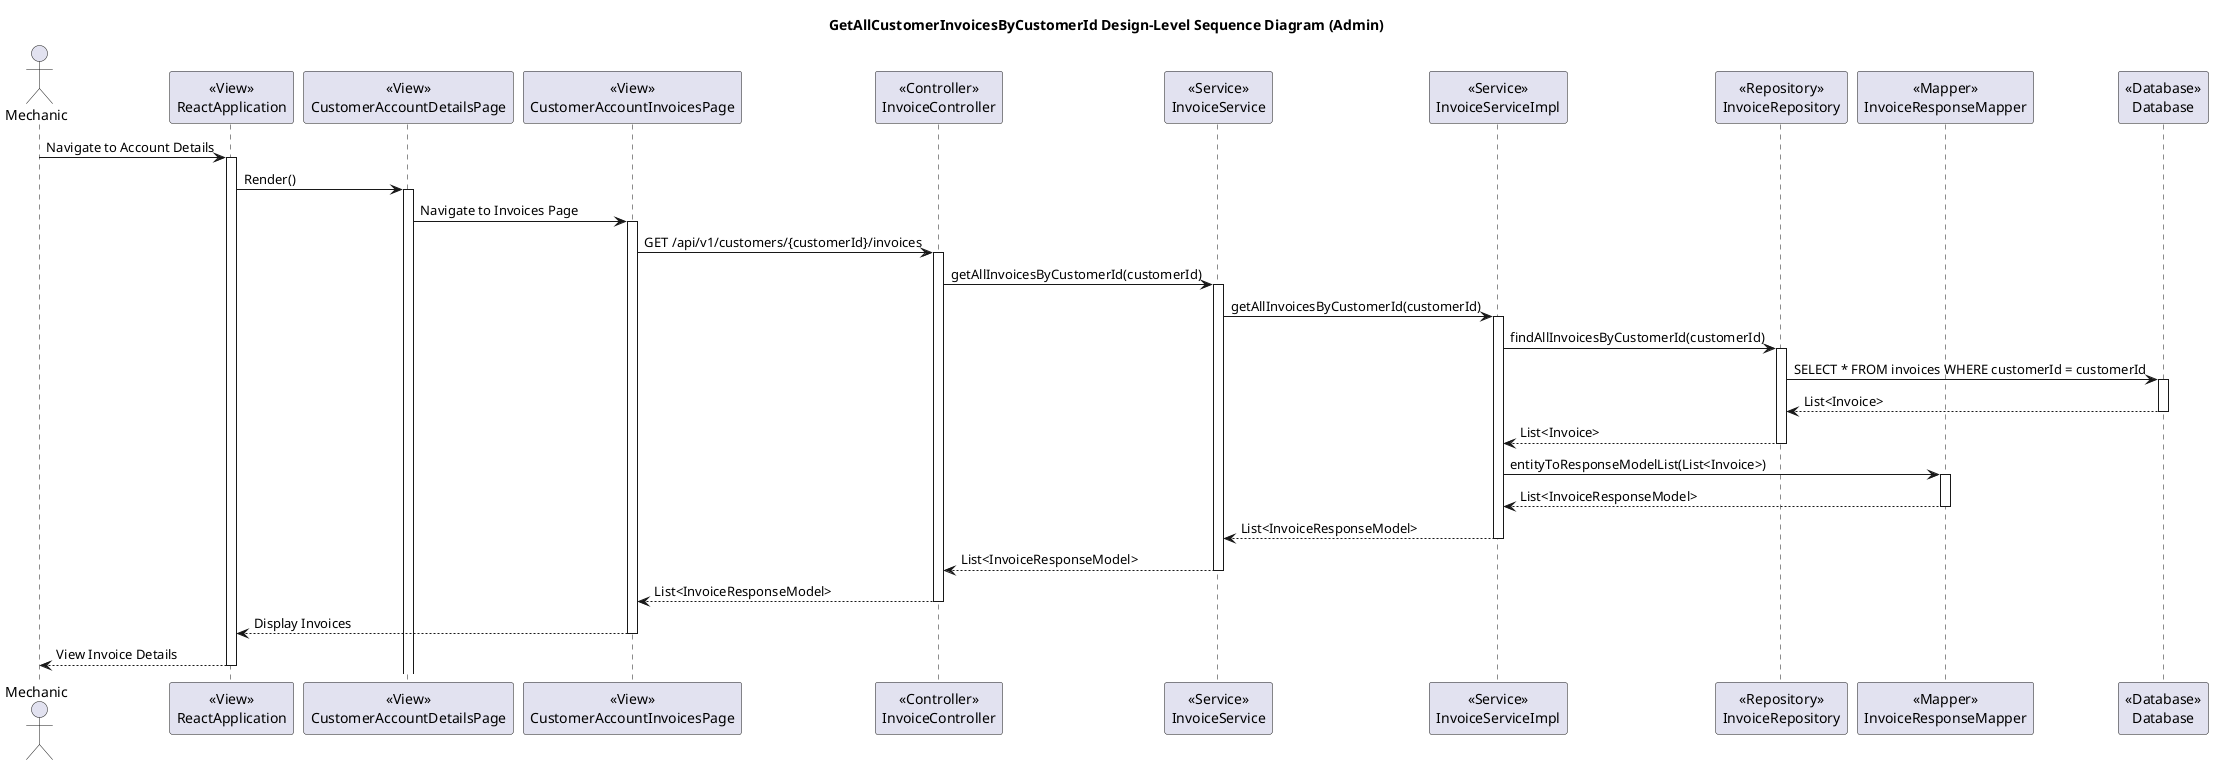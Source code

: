 @startuml
title GetAllCustomerInvoicesByCustomerId Design-Level Sequence Diagram (Admin)

actor Mechanic

participant ReactApplication as "<<View>>\nReactApplication"
participant CustomerAccountDetailsPage as "<<View>>\nCustomerAccountDetailsPage"
participant CustomerAccountInvoicesPage as "<<View>>\nCustomerAccountInvoicesPage"
participant InvoiceController as "<<Controller>>\nInvoiceController"
participant InvoiceService as "<<Service>>\nInvoiceService"
participant InvoiceServiceImpl as "<<Service>>\nInvoiceServiceImpl"
participant InvoiceRepository as "<<Repository>>\nInvoiceRepository"
participant InvoiceResponseMapper as "<<Mapper>>\nInvoiceResponseMapper"
participant Database as "<<Database>>\nDatabase"

Mechanic -> ReactApplication: Navigate to Account Details
activate ReactApplication

ReactApplication -> CustomerAccountDetailsPage: Render()
activate CustomerAccountDetailsPage

CustomerAccountDetailsPage -> CustomerAccountInvoicesPage: Navigate to Invoices Page
activate CustomerAccountInvoicesPage

CustomerAccountInvoicesPage -> InvoiceController: GET /api/v1/customers/{customerId}/invoices
activate InvoiceController

InvoiceController -> InvoiceService: getAllInvoicesByCustomerId(customerId)
activate InvoiceService

InvoiceService -> InvoiceServiceImpl: getAllInvoicesByCustomerId(customerId)
activate InvoiceServiceImpl

InvoiceServiceImpl -> InvoiceRepository: findAllInvoicesByCustomerId(customerId)
activate InvoiceRepository

InvoiceRepository -> Database: SELECT * FROM invoices WHERE customerId = customerId
activate Database

Database --> InvoiceRepository: List<Invoice>
deactivate Database

InvoiceRepository --> InvoiceServiceImpl: List<Invoice>
deactivate InvoiceRepository

InvoiceServiceImpl -> InvoiceResponseMapper: entityToResponseModelList(List<Invoice>)
activate InvoiceResponseMapper

InvoiceResponseMapper --> InvoiceServiceImpl: List<InvoiceResponseModel>
deactivate InvoiceResponseMapper

InvoiceServiceImpl --> InvoiceService: List<InvoiceResponseModel>
deactivate InvoiceServiceImpl

InvoiceService --> InvoiceController: List<InvoiceResponseModel>
deactivate InvoiceService

InvoiceController --> CustomerAccountInvoicesPage: List<InvoiceResponseModel>
deactivate InvoiceController

CustomerAccountInvoicesPage --> ReactApplication: Display Invoices
deactivate CustomerAccountInvoicesPage

ReactApplication --> Mechanic: View Invoice Details
deactivate ReactApplication

@enduml
